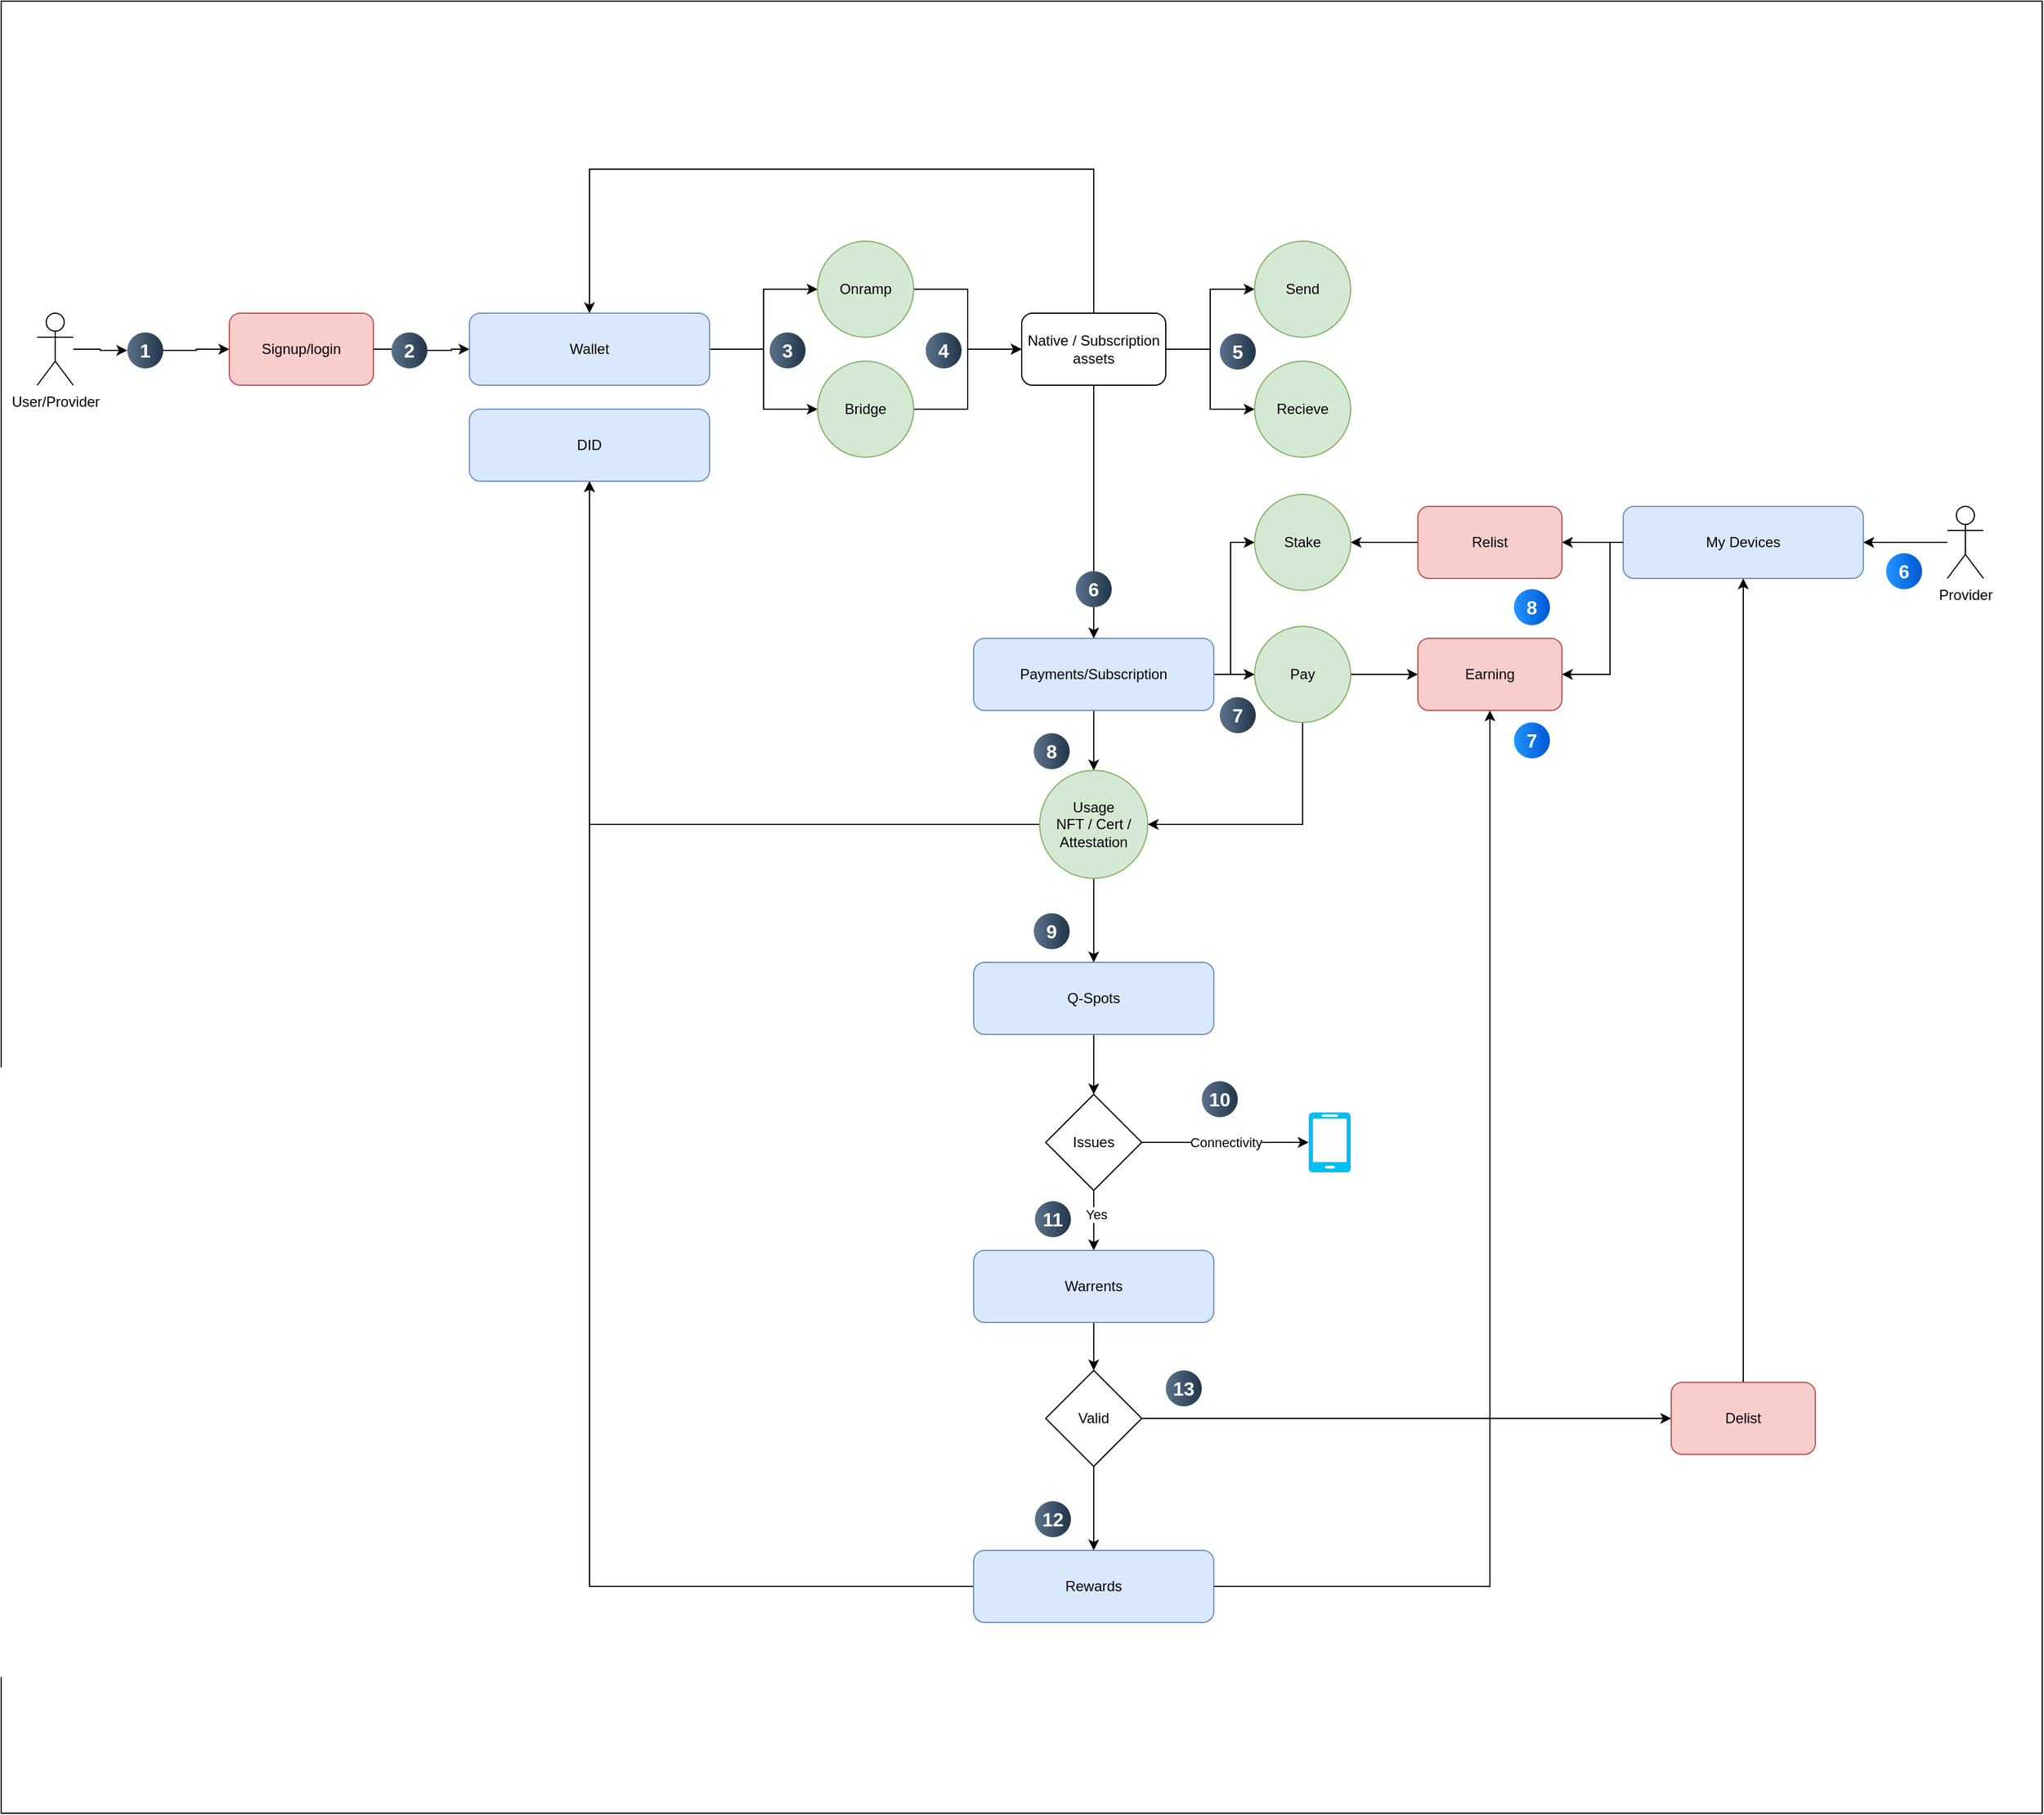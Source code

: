 <mxfile version="25.0.3">
  <diagram name="Page-1" id="SBFZ99m77JHKjxJjiRP0">
    <mxGraphModel dx="4097" dy="1920" grid="1" gridSize="10" guides="1" tooltips="1" connect="1" arrows="1" fold="1" page="1" pageScale="1" pageWidth="850" pageHeight="1100" math="0" shadow="0">
      <root>
        <mxCell id="0" />
        <mxCell id="1" parent="0" />
        <mxCell id="M_gnL3viA9wApIf26CQV-90" value="" style="rounded=0;whiteSpace=wrap;html=1;" vertex="1" parent="1">
          <mxGeometry y="60" width="1700" height="1510" as="geometry" />
        </mxCell>
        <mxCell id="M_gnL3viA9wApIf26CQV-3" value="" style="edgeStyle=orthogonalEdgeStyle;rounded=0;orthogonalLoop=1;jettySize=auto;html=1;" edge="1" parent="1" source="M_gnL3viA9wApIf26CQV-69" target="M_gnL3viA9wApIf26CQV-2">
          <mxGeometry relative="1" as="geometry" />
        </mxCell>
        <mxCell id="M_gnL3viA9wApIf26CQV-1" value="User/Provider" style="shape=umlActor;verticalLabelPosition=bottom;verticalAlign=top;html=1;outlineConnect=0;" vertex="1" parent="1">
          <mxGeometry x="30" y="320" width="30" height="60" as="geometry" />
        </mxCell>
        <mxCell id="M_gnL3viA9wApIf26CQV-9" value="" style="edgeStyle=orthogonalEdgeStyle;rounded=0;orthogonalLoop=1;jettySize=auto;html=1;" edge="1" parent="1" source="M_gnL3viA9wApIf26CQV-71" target="M_gnL3viA9wApIf26CQV-4">
          <mxGeometry relative="1" as="geometry" />
        </mxCell>
        <mxCell id="M_gnL3viA9wApIf26CQV-2" value="Signup/login" style="rounded=1;whiteSpace=wrap;html=1;fillColor=#f8cecc;strokeColor=#b85450;" vertex="1" parent="1">
          <mxGeometry x="190" y="320" width="120" height="60" as="geometry" />
        </mxCell>
        <mxCell id="M_gnL3viA9wApIf26CQV-13" style="edgeStyle=orthogonalEdgeStyle;rounded=0;orthogonalLoop=1;jettySize=auto;html=1;" edge="1" parent="1" source="M_gnL3viA9wApIf26CQV-4" target="M_gnL3viA9wApIf26CQV-11">
          <mxGeometry relative="1" as="geometry" />
        </mxCell>
        <mxCell id="M_gnL3viA9wApIf26CQV-14" style="edgeStyle=orthogonalEdgeStyle;rounded=0;orthogonalLoop=1;jettySize=auto;html=1;" edge="1" parent="1" source="M_gnL3viA9wApIf26CQV-4" target="M_gnL3viA9wApIf26CQV-12">
          <mxGeometry relative="1" as="geometry" />
        </mxCell>
        <mxCell id="M_gnL3viA9wApIf26CQV-4" value="Wallet" style="rounded=1;whiteSpace=wrap;html=1;fillColor=#dae8fc;strokeColor=#6c8ebf;" vertex="1" parent="1">
          <mxGeometry x="390" y="320" width="200" height="60" as="geometry" />
        </mxCell>
        <mxCell id="M_gnL3viA9wApIf26CQV-32" value="" style="edgeStyle=orthogonalEdgeStyle;rounded=0;orthogonalLoop=1;jettySize=auto;html=1;" edge="1" parent="1" source="M_gnL3viA9wApIf26CQV-5" target="M_gnL3viA9wApIf26CQV-31">
          <mxGeometry relative="1" as="geometry" />
        </mxCell>
        <mxCell id="M_gnL3viA9wApIf26CQV-38" value="" style="edgeStyle=orthogonalEdgeStyle;rounded=0;orthogonalLoop=1;jettySize=auto;html=1;" edge="1" parent="1" source="M_gnL3viA9wApIf26CQV-5" target="M_gnL3viA9wApIf26CQV-37">
          <mxGeometry relative="1" as="geometry" />
        </mxCell>
        <mxCell id="M_gnL3viA9wApIf26CQV-55" style="edgeStyle=orthogonalEdgeStyle;rounded=0;orthogonalLoop=1;jettySize=auto;html=1;entryX=0;entryY=0.5;entryDx=0;entryDy=0;" edge="1" parent="1" source="M_gnL3viA9wApIf26CQV-5" target="M_gnL3viA9wApIf26CQV-51">
          <mxGeometry relative="1" as="geometry">
            <Array as="points">
              <mxPoint x="1024" y="621" />
              <mxPoint x="1024" y="511" />
            </Array>
          </mxGeometry>
        </mxCell>
        <mxCell id="M_gnL3viA9wApIf26CQV-5" value="Payments/Subscription" style="rounded=1;whiteSpace=wrap;html=1;fillColor=#dae8fc;strokeColor=#6c8ebf;" vertex="1" parent="1">
          <mxGeometry x="810" y="591" width="200" height="60" as="geometry" />
        </mxCell>
        <mxCell id="M_gnL3viA9wApIf26CQV-48" value="" style="edgeStyle=orthogonalEdgeStyle;rounded=0;orthogonalLoop=1;jettySize=auto;html=1;" edge="1" parent="1" source="M_gnL3viA9wApIf26CQV-6" target="M_gnL3viA9wApIf26CQV-47">
          <mxGeometry relative="1" as="geometry" />
        </mxCell>
        <mxCell id="M_gnL3viA9wApIf26CQV-6" value="Warrents" style="rounded=1;whiteSpace=wrap;html=1;fillColor=#dae8fc;strokeColor=#6c8ebf;" vertex="1" parent="1">
          <mxGeometry x="810" y="1101" width="200" height="60" as="geometry" />
        </mxCell>
        <mxCell id="M_gnL3viA9wApIf26CQV-50" style="edgeStyle=orthogonalEdgeStyle;rounded=0;orthogonalLoop=1;jettySize=auto;html=1;entryX=0.5;entryY=1;entryDx=0;entryDy=0;" edge="1" parent="1" source="M_gnL3viA9wApIf26CQV-7" target="M_gnL3viA9wApIf26CQV-35">
          <mxGeometry relative="1" as="geometry">
            <mxPoint x="490" y="581" as="targetPoint" />
          </mxGeometry>
        </mxCell>
        <mxCell id="M_gnL3viA9wApIf26CQV-67" style="edgeStyle=orthogonalEdgeStyle;rounded=0;orthogonalLoop=1;jettySize=auto;html=1;" edge="1" parent="1" source="M_gnL3viA9wApIf26CQV-7" target="M_gnL3viA9wApIf26CQV-62">
          <mxGeometry relative="1" as="geometry" />
        </mxCell>
        <mxCell id="M_gnL3viA9wApIf26CQV-7" value="Rewards" style="rounded=1;whiteSpace=wrap;html=1;fillColor=#dae8fc;strokeColor=#6c8ebf;" vertex="1" parent="1">
          <mxGeometry x="810" y="1351" width="200" height="60" as="geometry" />
        </mxCell>
        <mxCell id="M_gnL3viA9wApIf26CQV-52" style="edgeStyle=orthogonalEdgeStyle;rounded=0;orthogonalLoop=1;jettySize=auto;html=1;entryX=1;entryY=0.5;entryDx=0;entryDy=0;" edge="1" parent="1" source="M_gnL3viA9wApIf26CQV-60" target="M_gnL3viA9wApIf26CQV-51">
          <mxGeometry relative="1" as="geometry" />
        </mxCell>
        <mxCell id="M_gnL3viA9wApIf26CQV-63" style="edgeStyle=orthogonalEdgeStyle;rounded=0;orthogonalLoop=1;jettySize=auto;html=1;entryX=1;entryY=0.5;entryDx=0;entryDy=0;" edge="1" parent="1" source="M_gnL3viA9wApIf26CQV-8" target="M_gnL3viA9wApIf26CQV-62">
          <mxGeometry relative="1" as="geometry">
            <Array as="points">
              <mxPoint x="1340" y="511" />
              <mxPoint x="1340" y="621" />
            </Array>
          </mxGeometry>
        </mxCell>
        <mxCell id="M_gnL3viA9wApIf26CQV-8" value="My Devices" style="rounded=1;whiteSpace=wrap;html=1;fillColor=#dae8fc;strokeColor=#6c8ebf;" vertex="1" parent="1">
          <mxGeometry x="1351" y="481" width="200" height="60" as="geometry" />
        </mxCell>
        <mxCell id="M_gnL3viA9wApIf26CQV-16" style="edgeStyle=orthogonalEdgeStyle;rounded=0;orthogonalLoop=1;jettySize=auto;html=1;" edge="1" parent="1" source="M_gnL3viA9wApIf26CQV-11" target="M_gnL3viA9wApIf26CQV-15">
          <mxGeometry relative="1" as="geometry" />
        </mxCell>
        <mxCell id="M_gnL3viA9wApIf26CQV-11" value="Onramp" style="ellipse;whiteSpace=wrap;html=1;aspect=fixed;fillColor=#d5e8d4;strokeColor=#82b366;" vertex="1" parent="1">
          <mxGeometry x="680" y="260" width="80" height="80" as="geometry" />
        </mxCell>
        <mxCell id="M_gnL3viA9wApIf26CQV-17" style="edgeStyle=orthogonalEdgeStyle;rounded=0;orthogonalLoop=1;jettySize=auto;html=1;" edge="1" parent="1" source="M_gnL3viA9wApIf26CQV-12" target="M_gnL3viA9wApIf26CQV-15">
          <mxGeometry relative="1" as="geometry" />
        </mxCell>
        <mxCell id="M_gnL3viA9wApIf26CQV-12" value="Bridge" style="ellipse;whiteSpace=wrap;html=1;aspect=fixed;fillColor=#d5e8d4;strokeColor=#82b366;" vertex="1" parent="1">
          <mxGeometry x="680" y="360" width="80" height="80" as="geometry" />
        </mxCell>
        <mxCell id="M_gnL3viA9wApIf26CQV-22" style="edgeStyle=orthogonalEdgeStyle;rounded=0;orthogonalLoop=1;jettySize=auto;html=1;entryX=0.5;entryY=0;entryDx=0;entryDy=0;" edge="1" parent="1" source="M_gnL3viA9wApIf26CQV-15" target="M_gnL3viA9wApIf26CQV-4">
          <mxGeometry relative="1" as="geometry">
            <Array as="points">
              <mxPoint x="910" y="200" />
              <mxPoint x="490" y="200" />
            </Array>
          </mxGeometry>
        </mxCell>
        <mxCell id="M_gnL3viA9wApIf26CQV-27" style="edgeStyle=orthogonalEdgeStyle;rounded=0;orthogonalLoop=1;jettySize=auto;html=1;" edge="1" parent="1" source="M_gnL3viA9wApIf26CQV-15" target="M_gnL3viA9wApIf26CQV-23">
          <mxGeometry relative="1" as="geometry" />
        </mxCell>
        <mxCell id="M_gnL3viA9wApIf26CQV-28" style="edgeStyle=orthogonalEdgeStyle;rounded=0;orthogonalLoop=1;jettySize=auto;html=1;" edge="1" parent="1" source="M_gnL3viA9wApIf26CQV-15" target="M_gnL3viA9wApIf26CQV-24">
          <mxGeometry relative="1" as="geometry" />
        </mxCell>
        <mxCell id="M_gnL3viA9wApIf26CQV-29" style="edgeStyle=orthogonalEdgeStyle;rounded=0;orthogonalLoop=1;jettySize=auto;html=1;" edge="1" parent="1" source="M_gnL3viA9wApIf26CQV-15" target="M_gnL3viA9wApIf26CQV-5">
          <mxGeometry relative="1" as="geometry" />
        </mxCell>
        <mxCell id="M_gnL3viA9wApIf26CQV-15" value="Native / Subscription assets" style="rounded=1;whiteSpace=wrap;html=1;" vertex="1" parent="1">
          <mxGeometry x="850" y="320" width="120" height="60" as="geometry" />
        </mxCell>
        <mxCell id="M_gnL3viA9wApIf26CQV-23" value="Send" style="ellipse;whiteSpace=wrap;html=1;aspect=fixed;fillColor=#d5e8d4;strokeColor=#82b366;" vertex="1" parent="1">
          <mxGeometry x="1044" y="260" width="80" height="80" as="geometry" />
        </mxCell>
        <mxCell id="M_gnL3viA9wApIf26CQV-24" value="Recieve" style="ellipse;whiteSpace=wrap;html=1;aspect=fixed;fillColor=#d5e8d4;strokeColor=#82b366;" vertex="1" parent="1">
          <mxGeometry x="1044" y="360" width="80" height="80" as="geometry" />
        </mxCell>
        <mxCell id="M_gnL3viA9wApIf26CQV-41" value="" style="edgeStyle=orthogonalEdgeStyle;rounded=0;orthogonalLoop=1;jettySize=auto;html=1;" edge="1" parent="1" source="M_gnL3viA9wApIf26CQV-30" target="M_gnL3viA9wApIf26CQV-40">
          <mxGeometry relative="1" as="geometry" />
        </mxCell>
        <mxCell id="M_gnL3viA9wApIf26CQV-30" value="Q-Spots" style="rounded=1;whiteSpace=wrap;html=1;fillColor=#dae8fc;strokeColor=#6c8ebf;" vertex="1" parent="1">
          <mxGeometry x="810" y="861" width="200" height="60" as="geometry" />
        </mxCell>
        <mxCell id="M_gnL3viA9wApIf26CQV-33" value="" style="edgeStyle=orthogonalEdgeStyle;rounded=0;orthogonalLoop=1;jettySize=auto;html=1;" edge="1" parent="1" source="M_gnL3viA9wApIf26CQV-31" target="M_gnL3viA9wApIf26CQV-30">
          <mxGeometry relative="1" as="geometry" />
        </mxCell>
        <mxCell id="M_gnL3viA9wApIf26CQV-36" style="edgeStyle=orthogonalEdgeStyle;rounded=0;orthogonalLoop=1;jettySize=auto;html=1;entryX=0.5;entryY=1;entryDx=0;entryDy=0;" edge="1" parent="1" source="M_gnL3viA9wApIf26CQV-31" target="M_gnL3viA9wApIf26CQV-35">
          <mxGeometry relative="1" as="geometry">
            <mxPoint x="490" y="581" as="targetPoint" />
          </mxGeometry>
        </mxCell>
        <mxCell id="M_gnL3viA9wApIf26CQV-31" value="Usage&lt;br&gt;NFT / Cert / Attestation" style="ellipse;whiteSpace=wrap;html=1;aspect=fixed;fillColor=#d5e8d4;strokeColor=#82b366;" vertex="1" parent="1">
          <mxGeometry x="865" y="701" width="90" height="90" as="geometry" />
        </mxCell>
        <mxCell id="M_gnL3viA9wApIf26CQV-35" value="DID" style="rounded=1;whiteSpace=wrap;html=1;fillColor=#dae8fc;strokeColor=#6c8ebf;" vertex="1" parent="1">
          <mxGeometry x="390" y="400" width="200" height="60" as="geometry" />
        </mxCell>
        <mxCell id="M_gnL3viA9wApIf26CQV-39" style="edgeStyle=orthogonalEdgeStyle;rounded=0;orthogonalLoop=1;jettySize=auto;html=1;entryX=1;entryY=0.5;entryDx=0;entryDy=0;" edge="1" parent="1" source="M_gnL3viA9wApIf26CQV-37" target="M_gnL3viA9wApIf26CQV-31">
          <mxGeometry relative="1" as="geometry">
            <Array as="points">
              <mxPoint x="1084" y="746" />
            </Array>
          </mxGeometry>
        </mxCell>
        <mxCell id="M_gnL3viA9wApIf26CQV-64" value="" style="edgeStyle=orthogonalEdgeStyle;rounded=0;orthogonalLoop=1;jettySize=auto;html=1;" edge="1" parent="1" source="M_gnL3viA9wApIf26CQV-37" target="M_gnL3viA9wApIf26CQV-62">
          <mxGeometry relative="1" as="geometry" />
        </mxCell>
        <mxCell id="M_gnL3viA9wApIf26CQV-37" value="Pay" style="ellipse;whiteSpace=wrap;html=1;aspect=fixed;fillColor=#d5e8d4;strokeColor=#82b366;" vertex="1" parent="1">
          <mxGeometry x="1044" y="581" width="80" height="80" as="geometry" />
        </mxCell>
        <mxCell id="M_gnL3viA9wApIf26CQV-42" value="" style="edgeStyle=orthogonalEdgeStyle;rounded=0;orthogonalLoop=1;jettySize=auto;html=1;" edge="1" parent="1" source="M_gnL3viA9wApIf26CQV-40" target="M_gnL3viA9wApIf26CQV-6">
          <mxGeometry relative="1" as="geometry" />
        </mxCell>
        <mxCell id="M_gnL3viA9wApIf26CQV-46" value="Yes" style="edgeLabel;html=1;align=center;verticalAlign=middle;resizable=0;points=[];" vertex="1" connectable="0" parent="M_gnL3viA9wApIf26CQV-42">
          <mxGeometry x="-0.2" y="2" relative="1" as="geometry">
            <mxPoint as="offset" />
          </mxGeometry>
        </mxCell>
        <mxCell id="M_gnL3viA9wApIf26CQV-44" value="" style="edgeStyle=orthogonalEdgeStyle;rounded=0;orthogonalLoop=1;jettySize=auto;html=1;" edge="1" parent="1" source="M_gnL3viA9wApIf26CQV-40" target="M_gnL3viA9wApIf26CQV-43">
          <mxGeometry relative="1" as="geometry" />
        </mxCell>
        <mxCell id="M_gnL3viA9wApIf26CQV-45" value="Connectivity" style="edgeLabel;html=1;align=center;verticalAlign=middle;resizable=0;points=[];" vertex="1" connectable="0" parent="M_gnL3viA9wApIf26CQV-44">
          <mxGeometry x="-0.597" y="-1" relative="1" as="geometry">
            <mxPoint x="42" y="-1" as="offset" />
          </mxGeometry>
        </mxCell>
        <mxCell id="M_gnL3viA9wApIf26CQV-40" value="Issues" style="rhombus;whiteSpace=wrap;html=1;" vertex="1" parent="1">
          <mxGeometry x="870" y="971" width="80" height="80" as="geometry" />
        </mxCell>
        <mxCell id="M_gnL3viA9wApIf26CQV-43" value="" style="verticalLabelPosition=bottom;html=1;verticalAlign=top;align=center;strokeColor=none;fillColor=#00BEF2;shape=mxgraph.azure.mobile;pointerEvents=1;" vertex="1" parent="1">
          <mxGeometry x="1089" y="986" width="35" height="50" as="geometry" />
        </mxCell>
        <mxCell id="M_gnL3viA9wApIf26CQV-49" value="" style="edgeStyle=orthogonalEdgeStyle;rounded=0;orthogonalLoop=1;jettySize=auto;html=1;" edge="1" parent="1" source="M_gnL3viA9wApIf26CQV-47" target="M_gnL3viA9wApIf26CQV-7">
          <mxGeometry relative="1" as="geometry" />
        </mxCell>
        <mxCell id="M_gnL3viA9wApIf26CQV-58" style="edgeStyle=orthogonalEdgeStyle;rounded=0;orthogonalLoop=1;jettySize=auto;html=1;" edge="1" parent="1" source="M_gnL3viA9wApIf26CQV-47" target="M_gnL3viA9wApIf26CQV-57">
          <mxGeometry relative="1" as="geometry" />
        </mxCell>
        <mxCell id="M_gnL3viA9wApIf26CQV-47" value="Valid" style="rhombus;whiteSpace=wrap;html=1;" vertex="1" parent="1">
          <mxGeometry x="870" y="1201" width="80" height="80" as="geometry" />
        </mxCell>
        <mxCell id="M_gnL3viA9wApIf26CQV-51" value="Stake" style="ellipse;whiteSpace=wrap;html=1;aspect=fixed;fillColor=#d5e8d4;strokeColor=#82b366;" vertex="1" parent="1">
          <mxGeometry x="1044" y="471" width="80" height="80" as="geometry" />
        </mxCell>
        <mxCell id="M_gnL3viA9wApIf26CQV-54" style="edgeStyle=orthogonalEdgeStyle;rounded=0;orthogonalLoop=1;jettySize=auto;html=1;" edge="1" parent="1" source="M_gnL3viA9wApIf26CQV-53" target="M_gnL3viA9wApIf26CQV-8">
          <mxGeometry relative="1" as="geometry" />
        </mxCell>
        <mxCell id="M_gnL3viA9wApIf26CQV-53" value="Provider" style="shape=umlActor;verticalLabelPosition=bottom;verticalAlign=top;html=1;outlineConnect=0;" vertex="1" parent="1">
          <mxGeometry x="1621" y="481" width="30" height="60" as="geometry" />
        </mxCell>
        <mxCell id="M_gnL3viA9wApIf26CQV-59" style="edgeStyle=orthogonalEdgeStyle;rounded=0;orthogonalLoop=1;jettySize=auto;html=1;" edge="1" parent="1" source="M_gnL3viA9wApIf26CQV-57" target="M_gnL3viA9wApIf26CQV-8">
          <mxGeometry relative="1" as="geometry" />
        </mxCell>
        <mxCell id="M_gnL3viA9wApIf26CQV-57" value="Delist" style="rounded=1;whiteSpace=wrap;html=1;fillColor=#f8cecc;strokeColor=#b85450;" vertex="1" parent="1">
          <mxGeometry x="1391" y="1211" width="120" height="60" as="geometry" />
        </mxCell>
        <mxCell id="M_gnL3viA9wApIf26CQV-61" value="" style="edgeStyle=orthogonalEdgeStyle;rounded=0;orthogonalLoop=1;jettySize=auto;html=1;entryX=1;entryY=0.5;entryDx=0;entryDy=0;" edge="1" parent="1" source="M_gnL3viA9wApIf26CQV-8" target="M_gnL3viA9wApIf26CQV-60">
          <mxGeometry relative="1" as="geometry">
            <mxPoint x="1351" y="511" as="sourcePoint" />
            <mxPoint x="1124" y="511" as="targetPoint" />
          </mxGeometry>
        </mxCell>
        <mxCell id="M_gnL3viA9wApIf26CQV-60" value="Relist" style="rounded=1;whiteSpace=wrap;html=1;fillColor=#f8cecc;strokeColor=#b85450;" vertex="1" parent="1">
          <mxGeometry x="1180" y="481" width="120" height="60" as="geometry" />
        </mxCell>
        <mxCell id="M_gnL3viA9wApIf26CQV-62" value="Earning" style="rounded=1;whiteSpace=wrap;html=1;fillColor=#f8cecc;strokeColor=#b85450;" vertex="1" parent="1">
          <mxGeometry x="1180" y="591" width="120" height="60" as="geometry" />
        </mxCell>
        <mxCell id="M_gnL3viA9wApIf26CQV-68" value="" style="edgeStyle=orthogonalEdgeStyle;rounded=0;orthogonalLoop=1;jettySize=auto;html=1;" edge="1" parent="1" source="M_gnL3viA9wApIf26CQV-1" target="M_gnL3viA9wApIf26CQV-69">
          <mxGeometry relative="1" as="geometry">
            <mxPoint x="60" y="350" as="sourcePoint" />
            <mxPoint x="190" y="350" as="targetPoint" />
          </mxGeometry>
        </mxCell>
        <mxCell id="M_gnL3viA9wApIf26CQV-69" value="1" style="ellipse;whiteSpace=wrap;html=1;aspect=fixed;rotation=0;gradientColor=#223548;strokeColor=none;gradientDirection=east;fillColor=#5b738b;rounded=0;pointerEvents=0;fontFamily=Helvetica;fontSize=16;fontColor=#FFFFFF;spacingTop=4;spacingBottom=4;spacingLeft=4;spacingRight=4;points=[];fontStyle=1" vertex="1" parent="1">
          <mxGeometry x="105" y="336" width="30" height="30" as="geometry" />
        </mxCell>
        <mxCell id="M_gnL3viA9wApIf26CQV-70" value="" style="edgeStyle=orthogonalEdgeStyle;rounded=0;orthogonalLoop=1;jettySize=auto;html=1;" edge="1" parent="1" source="M_gnL3viA9wApIf26CQV-2" target="M_gnL3viA9wApIf26CQV-71">
          <mxGeometry relative="1" as="geometry">
            <mxPoint x="310" y="350" as="sourcePoint" />
            <mxPoint x="390" y="350" as="targetPoint" />
          </mxGeometry>
        </mxCell>
        <mxCell id="M_gnL3viA9wApIf26CQV-71" value="2" style="ellipse;whiteSpace=wrap;html=1;aspect=fixed;rotation=0;gradientColor=#223548;strokeColor=none;gradientDirection=east;fillColor=#5b738b;rounded=0;pointerEvents=0;fontFamily=Helvetica;fontSize=16;fontColor=#FFFFFF;spacingTop=4;spacingBottom=4;spacingLeft=4;spacingRight=4;points=[];fontStyle=1" vertex="1" parent="1">
          <mxGeometry x="325" y="336" width="30" height="30" as="geometry" />
        </mxCell>
        <mxCell id="M_gnL3viA9wApIf26CQV-74" value="3" style="ellipse;whiteSpace=wrap;html=1;aspect=fixed;rotation=0;gradientColor=#223548;strokeColor=none;gradientDirection=east;fillColor=#5b738b;rounded=0;pointerEvents=0;fontFamily=Helvetica;fontSize=16;fontColor=#FFFFFF;spacingTop=4;spacingBottom=4;spacingLeft=4;spacingRight=4;points=[];fontStyle=1" vertex="1" parent="1">
          <mxGeometry x="640" y="336" width="30" height="30" as="geometry" />
        </mxCell>
        <mxCell id="M_gnL3viA9wApIf26CQV-75" value="4" style="ellipse;whiteSpace=wrap;html=1;aspect=fixed;rotation=0;gradientColor=#223548;strokeColor=none;gradientDirection=east;fillColor=#5b738b;rounded=0;pointerEvents=0;fontFamily=Helvetica;fontSize=16;fontColor=#FFFFFF;spacingTop=4;spacingBottom=4;spacingLeft=4;spacingRight=4;points=[];fontStyle=1" vertex="1" parent="1">
          <mxGeometry x="770" y="336" width="30" height="30" as="geometry" />
        </mxCell>
        <mxCell id="M_gnL3viA9wApIf26CQV-76" value="5" style="ellipse;whiteSpace=wrap;html=1;aspect=fixed;rotation=0;gradientColor=#223548;strokeColor=none;gradientDirection=east;fillColor=#5b738b;rounded=0;pointerEvents=0;fontFamily=Helvetica;fontSize=16;fontColor=#FFFFFF;spacingTop=4;spacingBottom=4;spacingLeft=4;spacingRight=4;points=[];fontStyle=1" vertex="1" parent="1">
          <mxGeometry x="1015" y="337" width="30" height="30" as="geometry" />
        </mxCell>
        <mxCell id="M_gnL3viA9wApIf26CQV-77" value="6" style="ellipse;whiteSpace=wrap;html=1;aspect=fixed;rotation=0;gradientColor=#223548;strokeColor=none;gradientDirection=east;fillColor=#5b738b;rounded=0;pointerEvents=0;fontFamily=Helvetica;fontSize=16;fontColor=#FFFFFF;spacingTop=4;spacingBottom=4;spacingLeft=4;spacingRight=4;points=[];fontStyle=1" vertex="1" parent="1">
          <mxGeometry x="895" y="535" width="30" height="30" as="geometry" />
        </mxCell>
        <mxCell id="M_gnL3viA9wApIf26CQV-78" value="7" style="ellipse;whiteSpace=wrap;html=1;aspect=fixed;rotation=0;gradientColor=#223548;strokeColor=none;gradientDirection=east;fillColor=#5b738b;rounded=0;pointerEvents=0;fontFamily=Helvetica;fontSize=16;fontColor=#FFFFFF;spacingTop=4;spacingBottom=4;spacingLeft=4;spacingRight=4;points=[];fontStyle=1" vertex="1" parent="1">
          <mxGeometry x="1015" y="640" width="30" height="30" as="geometry" />
        </mxCell>
        <mxCell id="M_gnL3viA9wApIf26CQV-79" value="8" style="ellipse;whiteSpace=wrap;html=1;aspect=fixed;rotation=0;gradientColor=#223548;strokeColor=none;gradientDirection=east;fillColor=#5b738b;rounded=0;pointerEvents=0;fontFamily=Helvetica;fontSize=16;fontColor=#FFFFFF;spacingTop=4;spacingBottom=4;spacingLeft=4;spacingRight=4;points=[];fontStyle=1" vertex="1" parent="1">
          <mxGeometry x="860" y="670" width="30" height="30" as="geometry" />
        </mxCell>
        <mxCell id="M_gnL3viA9wApIf26CQV-80" value="9" style="ellipse;whiteSpace=wrap;html=1;aspect=fixed;rotation=0;gradientColor=#223548;strokeColor=none;gradientDirection=east;fillColor=#5b738b;rounded=0;pointerEvents=0;fontFamily=Helvetica;fontSize=16;fontColor=#FFFFFF;spacingTop=4;spacingBottom=4;spacingLeft=4;spacingRight=4;points=[];fontStyle=1" vertex="1" parent="1">
          <mxGeometry x="860" y="820" width="30" height="30" as="geometry" />
        </mxCell>
        <mxCell id="M_gnL3viA9wApIf26CQV-81" value="10" style="ellipse;whiteSpace=wrap;html=1;aspect=fixed;rotation=0;gradientColor=#223548;strokeColor=none;gradientDirection=east;fillColor=#5b738b;rounded=0;pointerEvents=0;fontFamily=Helvetica;fontSize=16;fontColor=#FFFFFF;spacingTop=4;spacingBottom=4;spacingLeft=4;spacingRight=4;points=[];fontStyle=1" vertex="1" parent="1">
          <mxGeometry x="1000" y="960" width="30" height="30" as="geometry" />
        </mxCell>
        <mxCell id="M_gnL3viA9wApIf26CQV-82" value="11" style="ellipse;whiteSpace=wrap;html=1;aspect=fixed;rotation=0;gradientColor=#223548;strokeColor=none;gradientDirection=east;fillColor=#5b738b;rounded=0;pointerEvents=0;fontFamily=Helvetica;fontSize=16;fontColor=#FFFFFF;spacingTop=4;spacingBottom=4;spacingLeft=4;spacingRight=4;points=[];fontStyle=1" vertex="1" parent="1">
          <mxGeometry x="861" y="1060" width="30" height="30" as="geometry" />
        </mxCell>
        <mxCell id="M_gnL3viA9wApIf26CQV-83" value="12" style="ellipse;whiteSpace=wrap;html=1;aspect=fixed;rotation=0;gradientColor=#223548;strokeColor=none;gradientDirection=east;fillColor=#5b738b;rounded=0;pointerEvents=0;fontFamily=Helvetica;fontSize=16;fontColor=#FFFFFF;spacingTop=4;spacingBottom=4;spacingLeft=4;spacingRight=4;points=[];fontStyle=1" vertex="1" parent="1">
          <mxGeometry x="861" y="1310" width="30" height="30" as="geometry" />
        </mxCell>
        <mxCell id="M_gnL3viA9wApIf26CQV-84" value="13" style="ellipse;whiteSpace=wrap;html=1;aspect=fixed;rotation=0;gradientColor=#223548;strokeColor=none;gradientDirection=east;fillColor=#5b738b;rounded=0;pointerEvents=0;fontFamily=Helvetica;fontSize=16;fontColor=#FFFFFF;spacingTop=4;spacingBottom=4;spacingLeft=4;spacingRight=4;points=[];fontStyle=1" vertex="1" parent="1">
          <mxGeometry x="970" y="1201" width="30" height="30" as="geometry" />
        </mxCell>
        <mxCell id="M_gnL3viA9wApIf26CQV-86" value="6" style="ellipse;whiteSpace=wrap;html=1;aspect=fixed;rotation=0;gradientColor=#0057D2;strokeColor=none;gradientDirection=east;fillColor=#2395FF;rounded=0;pointerEvents=0;fontFamily=Helvetica;fontSize=16;fontColor=#FFFFFF;spacingTop=4;spacingBottom=4;spacingLeft=4;spacingRight=4;points=[];fontStyle=1" vertex="1" parent="1">
          <mxGeometry x="1570" y="520" width="30" height="30" as="geometry" />
        </mxCell>
        <mxCell id="M_gnL3viA9wApIf26CQV-87" value="7" style="ellipse;whiteSpace=wrap;html=1;aspect=fixed;rotation=0;gradientColor=#0057D2;strokeColor=none;gradientDirection=east;fillColor=#2395FF;rounded=0;pointerEvents=0;fontFamily=Helvetica;fontSize=16;fontColor=#FFFFFF;spacingTop=4;spacingBottom=4;spacingLeft=4;spacingRight=4;points=[];fontStyle=1" vertex="1" parent="1">
          <mxGeometry x="1260" y="661" width="30" height="30" as="geometry" />
        </mxCell>
        <mxCell id="M_gnL3viA9wApIf26CQV-89" value="8" style="ellipse;whiteSpace=wrap;html=1;aspect=fixed;rotation=0;gradientColor=#0057D2;strokeColor=none;gradientDirection=east;fillColor=#2395FF;rounded=0;pointerEvents=0;fontFamily=Helvetica;fontSize=16;fontColor=#FFFFFF;spacingTop=4;spacingBottom=4;spacingLeft=4;spacingRight=4;points=[];fontStyle=1" vertex="1" parent="1">
          <mxGeometry x="1260" y="550" width="30" height="30" as="geometry" />
        </mxCell>
      </root>
    </mxGraphModel>
  </diagram>
</mxfile>
